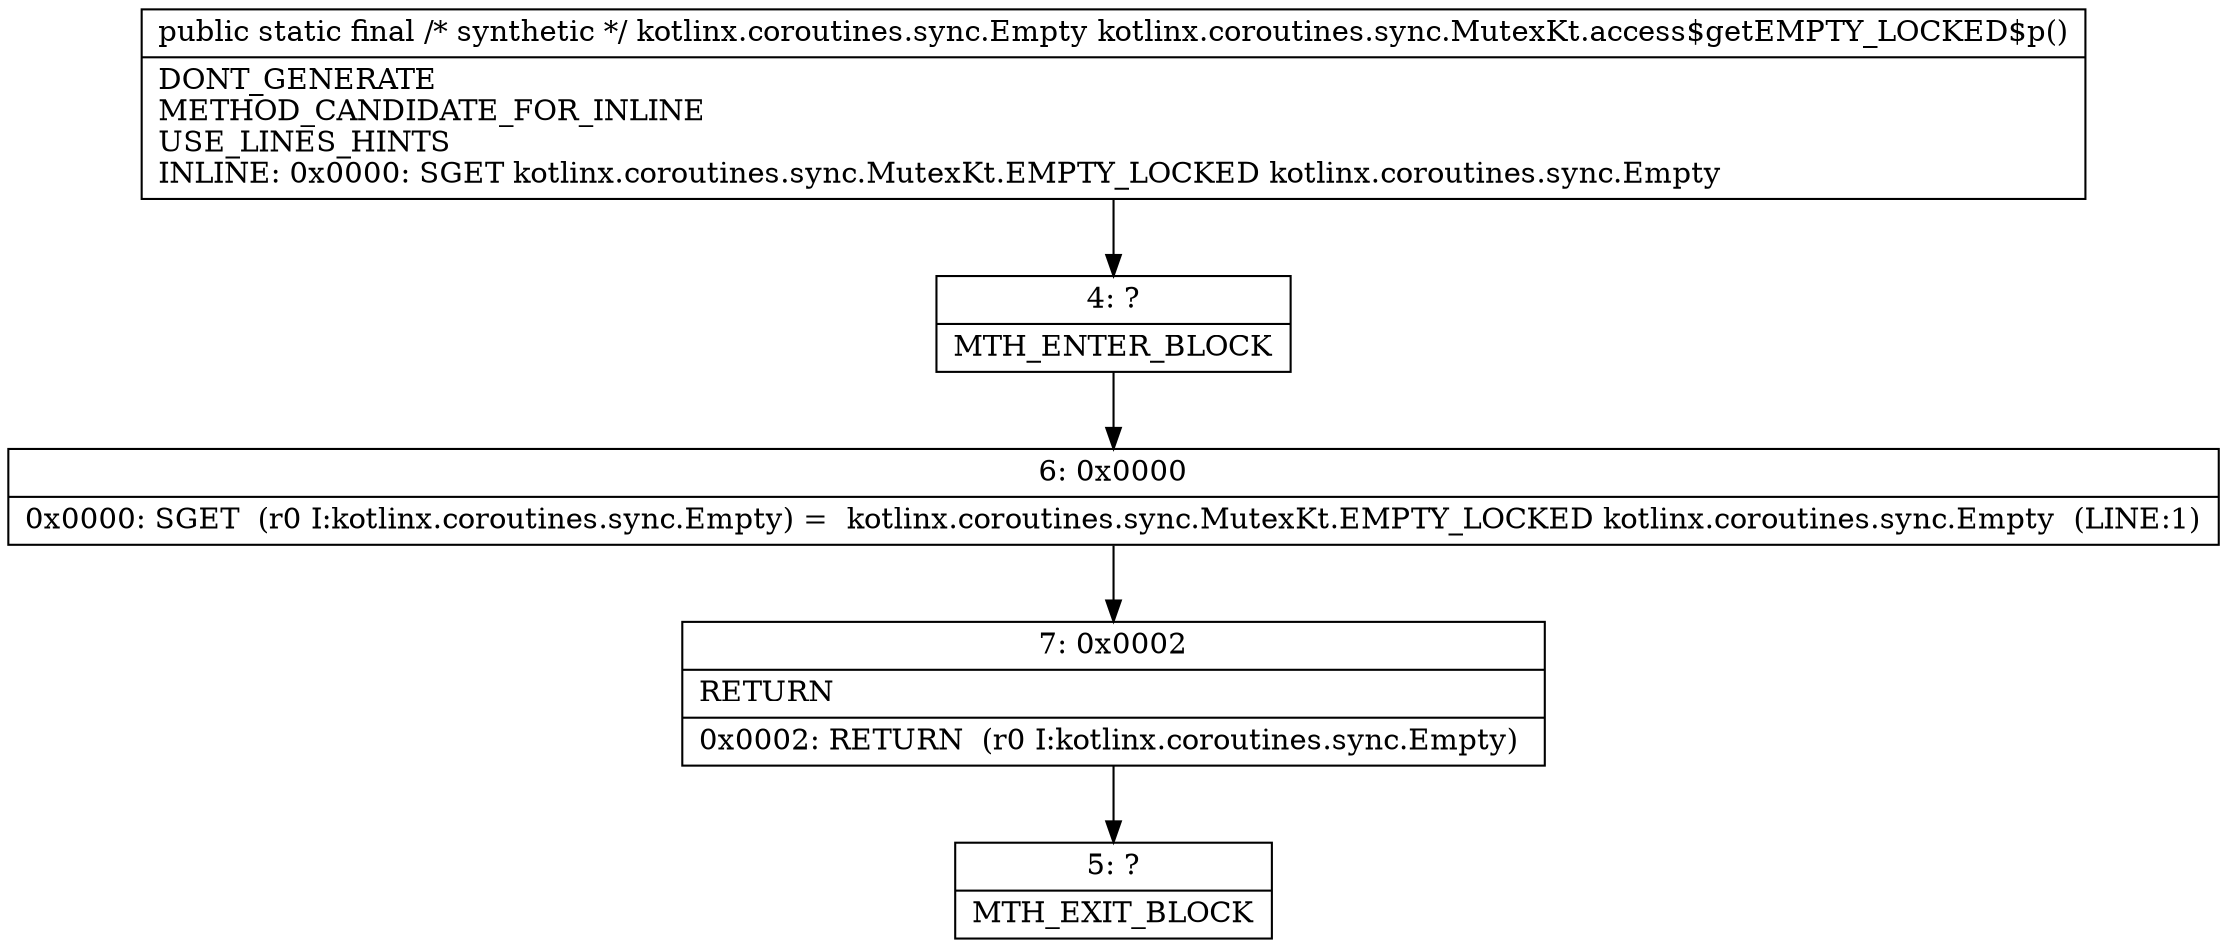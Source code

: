 digraph "CFG forkotlinx.coroutines.sync.MutexKt.access$getEMPTY_LOCKED$p()Lkotlinx\/coroutines\/sync\/Empty;" {
Node_4 [shape=record,label="{4\:\ ?|MTH_ENTER_BLOCK\l}"];
Node_6 [shape=record,label="{6\:\ 0x0000|0x0000: SGET  (r0 I:kotlinx.coroutines.sync.Empty) =  kotlinx.coroutines.sync.MutexKt.EMPTY_LOCKED kotlinx.coroutines.sync.Empty  (LINE:1)\l}"];
Node_7 [shape=record,label="{7\:\ 0x0002|RETURN\l|0x0002: RETURN  (r0 I:kotlinx.coroutines.sync.Empty) \l}"];
Node_5 [shape=record,label="{5\:\ ?|MTH_EXIT_BLOCK\l}"];
MethodNode[shape=record,label="{public static final \/* synthetic *\/ kotlinx.coroutines.sync.Empty kotlinx.coroutines.sync.MutexKt.access$getEMPTY_LOCKED$p()  | DONT_GENERATE\lMETHOD_CANDIDATE_FOR_INLINE\lUSE_LINES_HINTS\lINLINE: 0x0000: SGET   kotlinx.coroutines.sync.MutexKt.EMPTY_LOCKED kotlinx.coroutines.sync.Empty\l}"];
MethodNode -> Node_4;Node_4 -> Node_6;
Node_6 -> Node_7;
Node_7 -> Node_5;
}

